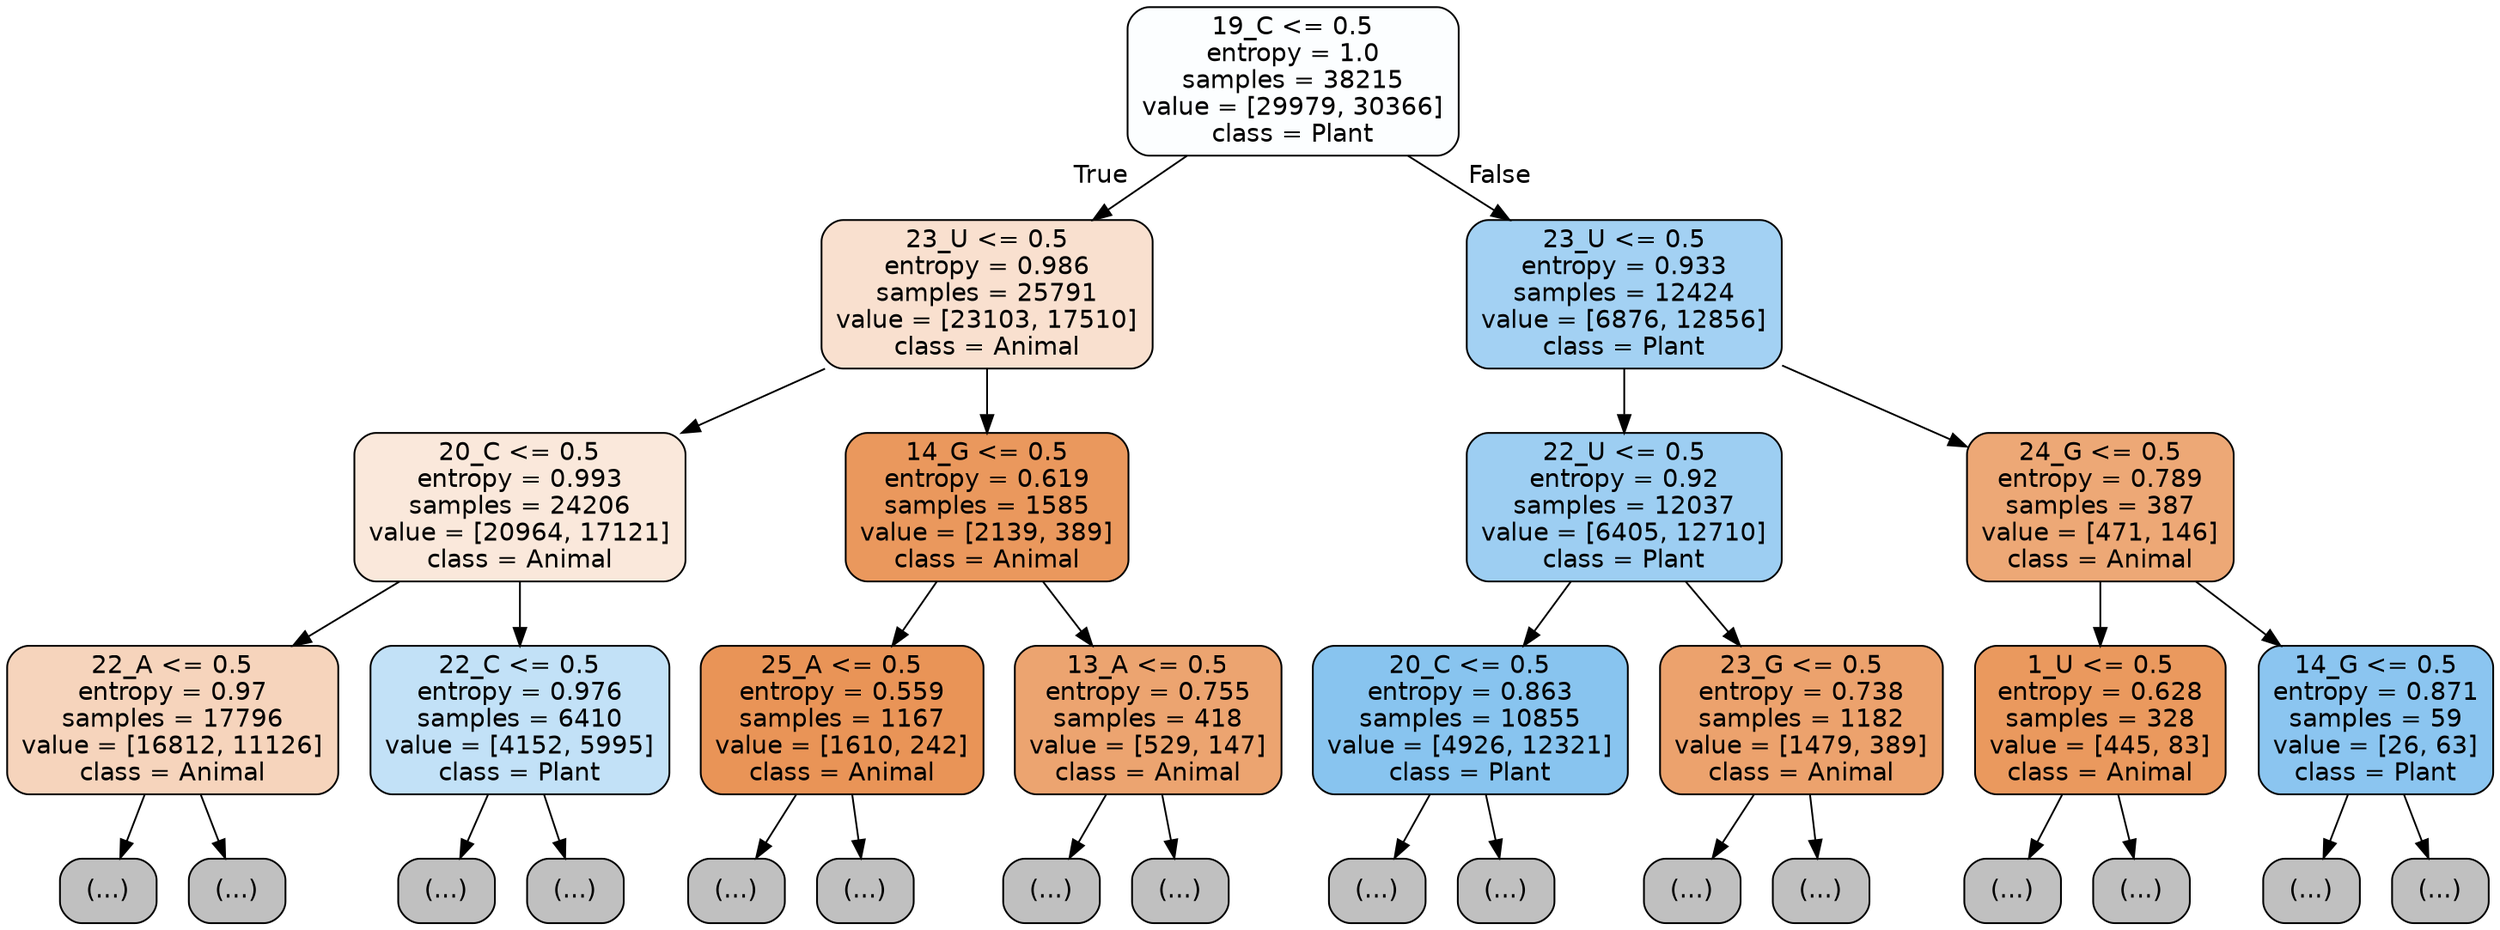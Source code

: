 digraph Tree {
node [shape=box, style="filled, rounded", color="black", fontname="helvetica"] ;
edge [fontname="helvetica"] ;
0 [label="19_C <= 0.5\nentropy = 1.0\nsamples = 38215\nvalue = [29979, 30366]\nclass = Plant", fillcolor="#fcfeff"] ;
1 [label="23_U <= 0.5\nentropy = 0.986\nsamples = 25791\nvalue = [23103, 17510]\nclass = Animal", fillcolor="#f9e0cf"] ;
0 -> 1 [labeldistance=2.5, labelangle=45, headlabel="True"] ;
2 [label="20_C <= 0.5\nentropy = 0.993\nsamples = 24206\nvalue = [20964, 17121]\nclass = Animal", fillcolor="#fae8db"] ;
1 -> 2 ;
3 [label="22_A <= 0.5\nentropy = 0.97\nsamples = 17796\nvalue = [16812, 11126]\nclass = Animal", fillcolor="#f6d4bc"] ;
2 -> 3 ;
4 [label="(...)", fillcolor="#C0C0C0"] ;
3 -> 4 ;
8169 [label="(...)", fillcolor="#C0C0C0"] ;
3 -> 8169 ;
9144 [label="22_C <= 0.5\nentropy = 0.976\nsamples = 6410\nvalue = [4152, 5995]\nclass = Plant", fillcolor="#c2e1f7"] ;
2 -> 9144 ;
9145 [label="(...)", fillcolor="#C0C0C0"] ;
9144 -> 9145 ;
11840 [label="(...)", fillcolor="#C0C0C0"] ;
9144 -> 11840 ;
12075 [label="14_G <= 0.5\nentropy = 0.619\nsamples = 1585\nvalue = [2139, 389]\nclass = Animal", fillcolor="#ea985d"] ;
1 -> 12075 ;
12076 [label="25_A <= 0.5\nentropy = 0.559\nsamples = 1167\nvalue = [1610, 242]\nclass = Animal", fillcolor="#e99457"] ;
12075 -> 12076 ;
12077 [label="(...)", fillcolor="#C0C0C0"] ;
12076 -> 12077 ;
12468 [label="(...)", fillcolor="#C0C0C0"] ;
12076 -> 12468 ;
12475 [label="13_A <= 0.5\nentropy = 0.755\nsamples = 418\nvalue = [529, 147]\nclass = Animal", fillcolor="#eca470"] ;
12075 -> 12475 ;
12476 [label="(...)", fillcolor="#C0C0C0"] ;
12475 -> 12476 ;
12597 [label="(...)", fillcolor="#C0C0C0"] ;
12475 -> 12597 ;
12638 [label="23_U <= 0.5\nentropy = 0.933\nsamples = 12424\nvalue = [6876, 12856]\nclass = Plant", fillcolor="#a3d1f3"] ;
0 -> 12638 [labeldistance=2.5, labelangle=-45, headlabel="False"] ;
12639 [label="22_U <= 0.5\nentropy = 0.92\nsamples = 12037\nvalue = [6405, 12710]\nclass = Plant", fillcolor="#9dcef2"] ;
12638 -> 12639 ;
12640 [label="20_C <= 0.5\nentropy = 0.863\nsamples = 10855\nvalue = [4926, 12321]\nclass = Plant", fillcolor="#88c4ef"] ;
12639 -> 12640 ;
12641 [label="(...)", fillcolor="#C0C0C0"] ;
12640 -> 12641 ;
15378 [label="(...)", fillcolor="#C0C0C0"] ;
12640 -> 15378 ;
16213 [label="23_G <= 0.5\nentropy = 0.738\nsamples = 1182\nvalue = [1479, 389]\nclass = Animal", fillcolor="#eca26d"] ;
12639 -> 16213 ;
16214 [label="(...)", fillcolor="#C0C0C0"] ;
16213 -> 16214 ;
16649 [label="(...)", fillcolor="#C0C0C0"] ;
16213 -> 16649 ;
16676 [label="24_G <= 0.5\nentropy = 0.789\nsamples = 387\nvalue = [471, 146]\nclass = Animal", fillcolor="#eda876"] ;
12638 -> 16676 ;
16677 [label="1_U <= 0.5\nentropy = 0.628\nsamples = 328\nvalue = [445, 83]\nclass = Animal", fillcolor="#ea995e"] ;
16676 -> 16677 ;
16678 [label="(...)", fillcolor="#C0C0C0"] ;
16677 -> 16678 ;
16767 [label="(...)", fillcolor="#C0C0C0"] ;
16677 -> 16767 ;
16820 [label="14_G <= 0.5\nentropy = 0.871\nsamples = 59\nvalue = [26, 63]\nclass = Plant", fillcolor="#8bc5f0"] ;
16676 -> 16820 ;
16821 [label="(...)", fillcolor="#C0C0C0"] ;
16820 -> 16821 ;
16846 [label="(...)", fillcolor="#C0C0C0"] ;
16820 -> 16846 ;
}